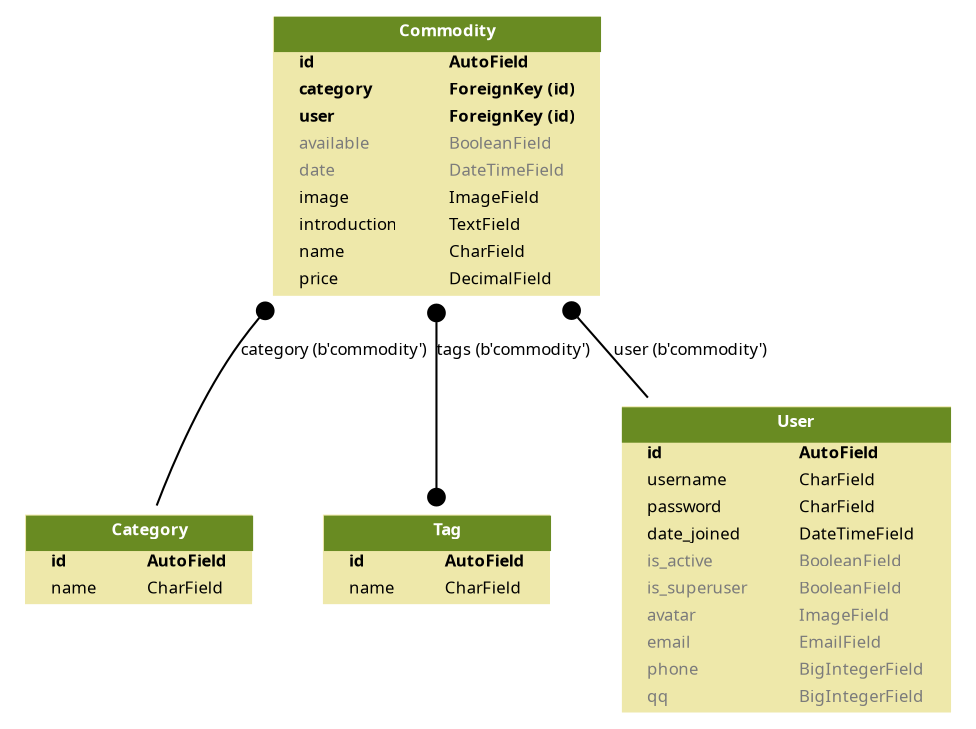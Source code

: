 digraph model_graph {
  // Dotfile by Django-Extensions graph_models
  // Created: 2017-01-01 14:03
  // Cli Options: market auth

  fontname = "Monaco"
  fontsize = 8
  splines  = true

  node [
    fontname = "Monaco"
    fontsize = 8
    shape = "plaintext"
  ]

  edge [
    fontname = "Monaco"
    fontsize = 8
  ]

  // Labels


  market_models_Commodity [label=<
    <TABLE BGCOLOR="palegoldenrod" BORDER="0" CELLBORDER="0" CELLSPACING="0">
    <TR><TD COLSPAN="2" CELLPADDING="4" ALIGN="CENTER" BGCOLOR="olivedrab4">
    <FONT FACE="Monaco Bold" COLOR="white">
    Commodity
    </FONT></TD></TR>

    <TR><TD ALIGN="LEFT" BORDER="0">
    <FONT FACE="Monaco Bold">id</FONT>
    </TD><TD ALIGN="LEFT">
    <FONT FACE="Monaco Bold">AutoField</FONT>
    </TD></TR>

    <TR><TD ALIGN="LEFT" BORDER="0">
    <FONT FACE="Monaco Bold">category</FONT>
    </TD><TD ALIGN="LEFT">
    <FONT FACE="Monaco Bold">ForeignKey (id)</FONT>
    </TD></TR>

    <TR><TD ALIGN="LEFT" BORDER="0">
    <FONT FACE="Monaco Bold">user</FONT>
    </TD><TD ALIGN="LEFT">
    <FONT FACE="Monaco Bold">ForeignKey (id)</FONT>
    </TD></TR>

    <TR><TD ALIGN="LEFT" BORDER="0">
    <FONT COLOR="#7B7B7B" FACE="Monaco ">available</FONT>
    </TD><TD ALIGN="LEFT">
    <FONT COLOR="#7B7B7B" FACE="Monaco ">BooleanField</FONT>
    </TD></TR>

    <TR><TD ALIGN="LEFT" BORDER="0">
    <FONT COLOR="#7B7B7B" FACE="Monaco ">date</FONT>
    </TD><TD ALIGN="LEFT">
    <FONT COLOR="#7B7B7B" FACE="Monaco ">DateTimeField</FONT>
    </TD></TR>

    <TR><TD ALIGN="LEFT" BORDER="0">
    <FONT FACE="Monaco ">image</FONT>
    </TD><TD ALIGN="LEFT">
    <FONT FACE="Monaco ">ImageField</FONT>
    </TD></TR>

    <TR><TD ALIGN="LEFT" BORDER="0">
    <FONT FACE="Monaco ">introduction</FONT>
    </TD><TD ALIGN="LEFT">
    <FONT FACE="Monaco ">TextField</FONT>
    </TD></TR>

    <TR><TD ALIGN="LEFT" BORDER="0">
    <FONT FACE="Monaco ">name</FONT>
    </TD><TD ALIGN="LEFT">
    <FONT FACE="Monaco ">CharField</FONT>
    </TD></TR>

    <TR><TD ALIGN="LEFT" BORDER="0">
    <FONT FACE="Monaco ">price</FONT>
    </TD><TD ALIGN="LEFT">
    <FONT FACE="Monaco ">DecimalField</FONT>
    </TD></TR>

    </TABLE>
    >]

  market_models_Category [label=<
    <TABLE BGCOLOR="palegoldenrod" BORDER="0" CELLBORDER="0" CELLSPACING="0">
    <TR><TD COLSPAN="2" CELLPADDING="4" ALIGN="CENTER" BGCOLOR="olivedrab4">
    <FONT FACE="Monaco Bold" COLOR="white">
    Category
    </FONT></TD></TR>

    <TR><TD ALIGN="LEFT" BORDER="0">
    <FONT FACE="Monaco Bold">id</FONT>
    </TD><TD ALIGN="LEFT">
    <FONT FACE="Monaco Bold">AutoField</FONT>
    </TD></TR>

    <TR><TD ALIGN="LEFT" BORDER="0">
    <FONT FACE="Monaco ">name</FONT>
    </TD><TD ALIGN="LEFT">
    <FONT FACE="Monaco ">CharField</FONT>
    </TD></TR>

    </TABLE>
    >]

  market_models_Tag [label=<
    <TABLE BGCOLOR="palegoldenrod" BORDER="0" CELLBORDER="0" CELLSPACING="0">
    <TR><TD COLSPAN="2" CELLPADDING="4" ALIGN="CENTER" BGCOLOR="olivedrab4">
    <FONT FACE="Monaco Bold" COLOR="white">
    Tag
    </FONT></TD></TR>

    <TR><TD ALIGN="LEFT" BORDER="0">
    <FONT FACE="Monaco Bold">id</FONT>
    </TD><TD ALIGN="LEFT">
    <FONT FACE="Monaco Bold">AutoField</FONT>
    </TD></TR>

    <TR><TD ALIGN="LEFT" BORDER="0">
    <FONT FACE="Monaco ">name</FONT>
    </TD><TD ALIGN="LEFT">
    <FONT FACE="Monaco ">CharField</FONT>
    </TD></TR>

    </TABLE>
    >]


  django_contrib_auth_models_User [label=<
    <TABLE BGCOLOR="palegoldenrod" BORDER="0" CELLBORDER="0" CELLSPACING="0">
    <TR><TD COLSPAN="2" CELLPADDING="4" ALIGN="CENTER" BGCOLOR="olivedrab4">
    <FONT FACE="Monaco Bold" COLOR="white">
    User
    </FONT></TD></TR>

    <TR><TD ALIGN="LEFT" BORDER="0">
    <FONT FACE="Monaco Bold">id</FONT>
    </TD><TD ALIGN="LEFT">
    <FONT FACE="Monaco Bold">AutoField</FONT>
    </TD></TR>

    <TR><TD ALIGN="LEFT" BORDER="0">
    <FONT FACE="Monaco ">username</FONT>
    </TD><TD ALIGN="LEFT">
    <FONT FACE="Monaco ">CharField</FONT>
    </TD></TR>

    <TR><TD ALIGN="LEFT" BORDER="0">
    <FONT FACE="Monaco ">password</FONT>
    </TD><TD ALIGN="LEFT">
    <FONT FACE="Monaco ">CharField</FONT>
    </TD></TR>

    <TR><TD ALIGN="LEFT" BORDER="0">
    <FONT FACE="Monaco ">date_joined</FONT>
    </TD><TD ALIGN="LEFT">
    <FONT FACE="Monaco ">DateTimeField</FONT>
    </TD></TR>

    <TR><TD ALIGN="LEFT" BORDER="0">
    <FONT COLOR="#7B7B7B" FACE="Monaco ">is_active</FONT>
    </TD><TD ALIGN="LEFT">
    <FONT COLOR="#7B7B7B" FACE="Monaco ">BooleanField</FONT>
    </TD></TR>

    <TR><TD ALIGN="LEFT" BORDER="0">
    <FONT COLOR="#7B7B7B" FACE="Monaco ">is_superuser</FONT>
    </TD><TD ALIGN="LEFT">
    <FONT COLOR="#7B7B7B" FACE="Monaco ">BooleanField</FONT>
    </TD></TR>

    <TR><TD ALIGN="LEFT" BORDER="0">
    <FONT COLOR="#7B7B7B" FACE="Monaco ">avatar</FONT>
    </TD><TD ALIGN="LEFT">
    <FONT COLOR="#7B7B7B" FACE="Monaco ">ImageField</FONT>
    </TD></TR>

    <TR><TD ALIGN="LEFT" BORDER="0">
    <FONT COLOR="#7B7B7B" FACE="Monaco ">email</FONT>
    </TD><TD ALIGN="LEFT">
    <FONT COLOR="#7B7B7B" FACE="Monaco ">EmailField</FONT>
    </TD></TR>

    <TR><TD ALIGN="LEFT" BORDER="0">
    <FONT COLOR="#7B7B7B" FACE="Monaco ">phone</FONT>
    </TD><TD ALIGN="LEFT">
    <FONT COLOR="#7B7B7B" FACE="Monaco ">BigIntegerField</FONT>
    </TD></TR>

    <TR><TD ALIGN="LEFT" BORDER="0">
    <FONT COLOR="#7B7B7B" FACE="Monaco ">qq</FONT>
    </TD><TD ALIGN="LEFT">
    <FONT COLOR="#7B7B7B" FACE="Monaco ">BigIntegerField</FONT>
    </TD></TR>

    </TABLE>
    >]




  // Relations

  market_models_Commodity -> market_models_Category
  [label="category (b&#39;commodity&#39;)"] [arrowhead=none, arrowtail=dot, dir=both];

  market_models_Commodity -> django_contrib_auth_models_User
  [label="user (b&#39;commodity&#39;)"] [arrowhead=none, arrowtail=dot, dir=both];

  market_models_Commodity -> market_models_Tag
  [label="tags (b&#39;commodity&#39;)"] [arrowhead=dot arrowtail=dot, dir=both];



}

